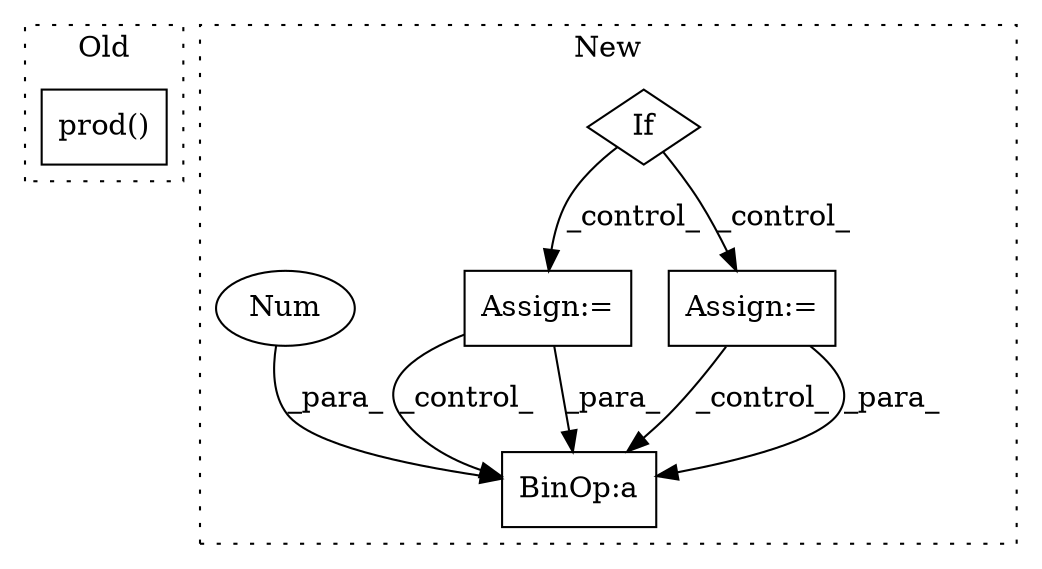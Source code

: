 digraph G {
subgraph cluster0 {
1 [label="prod()" a="75" s="9829" l="22" shape="box"];
label = "Old";
style="dotted";
}
subgraph cluster1 {
2 [label="If" a="96" s="9299" l="3" shape="diamond"];
3 [label="Assign:=" a="68" s="9327" l="3" shape="box"];
4 [label="Assign:=" a="68" s="9367" l="3" shape="box"];
5 [label="BinOp:a" a="82" s="10252" l="1" shape="box"];
6 [label="Num" a="76" s="10251" l="1" shape="ellipse"];
label = "New";
style="dotted";
}
2 -> 4 [label="_control_"];
2 -> 3 [label="_control_"];
3 -> 5 [label="_control_"];
3 -> 5 [label="_para_"];
4 -> 5 [label="_control_"];
4 -> 5 [label="_para_"];
6 -> 5 [label="_para_"];
}